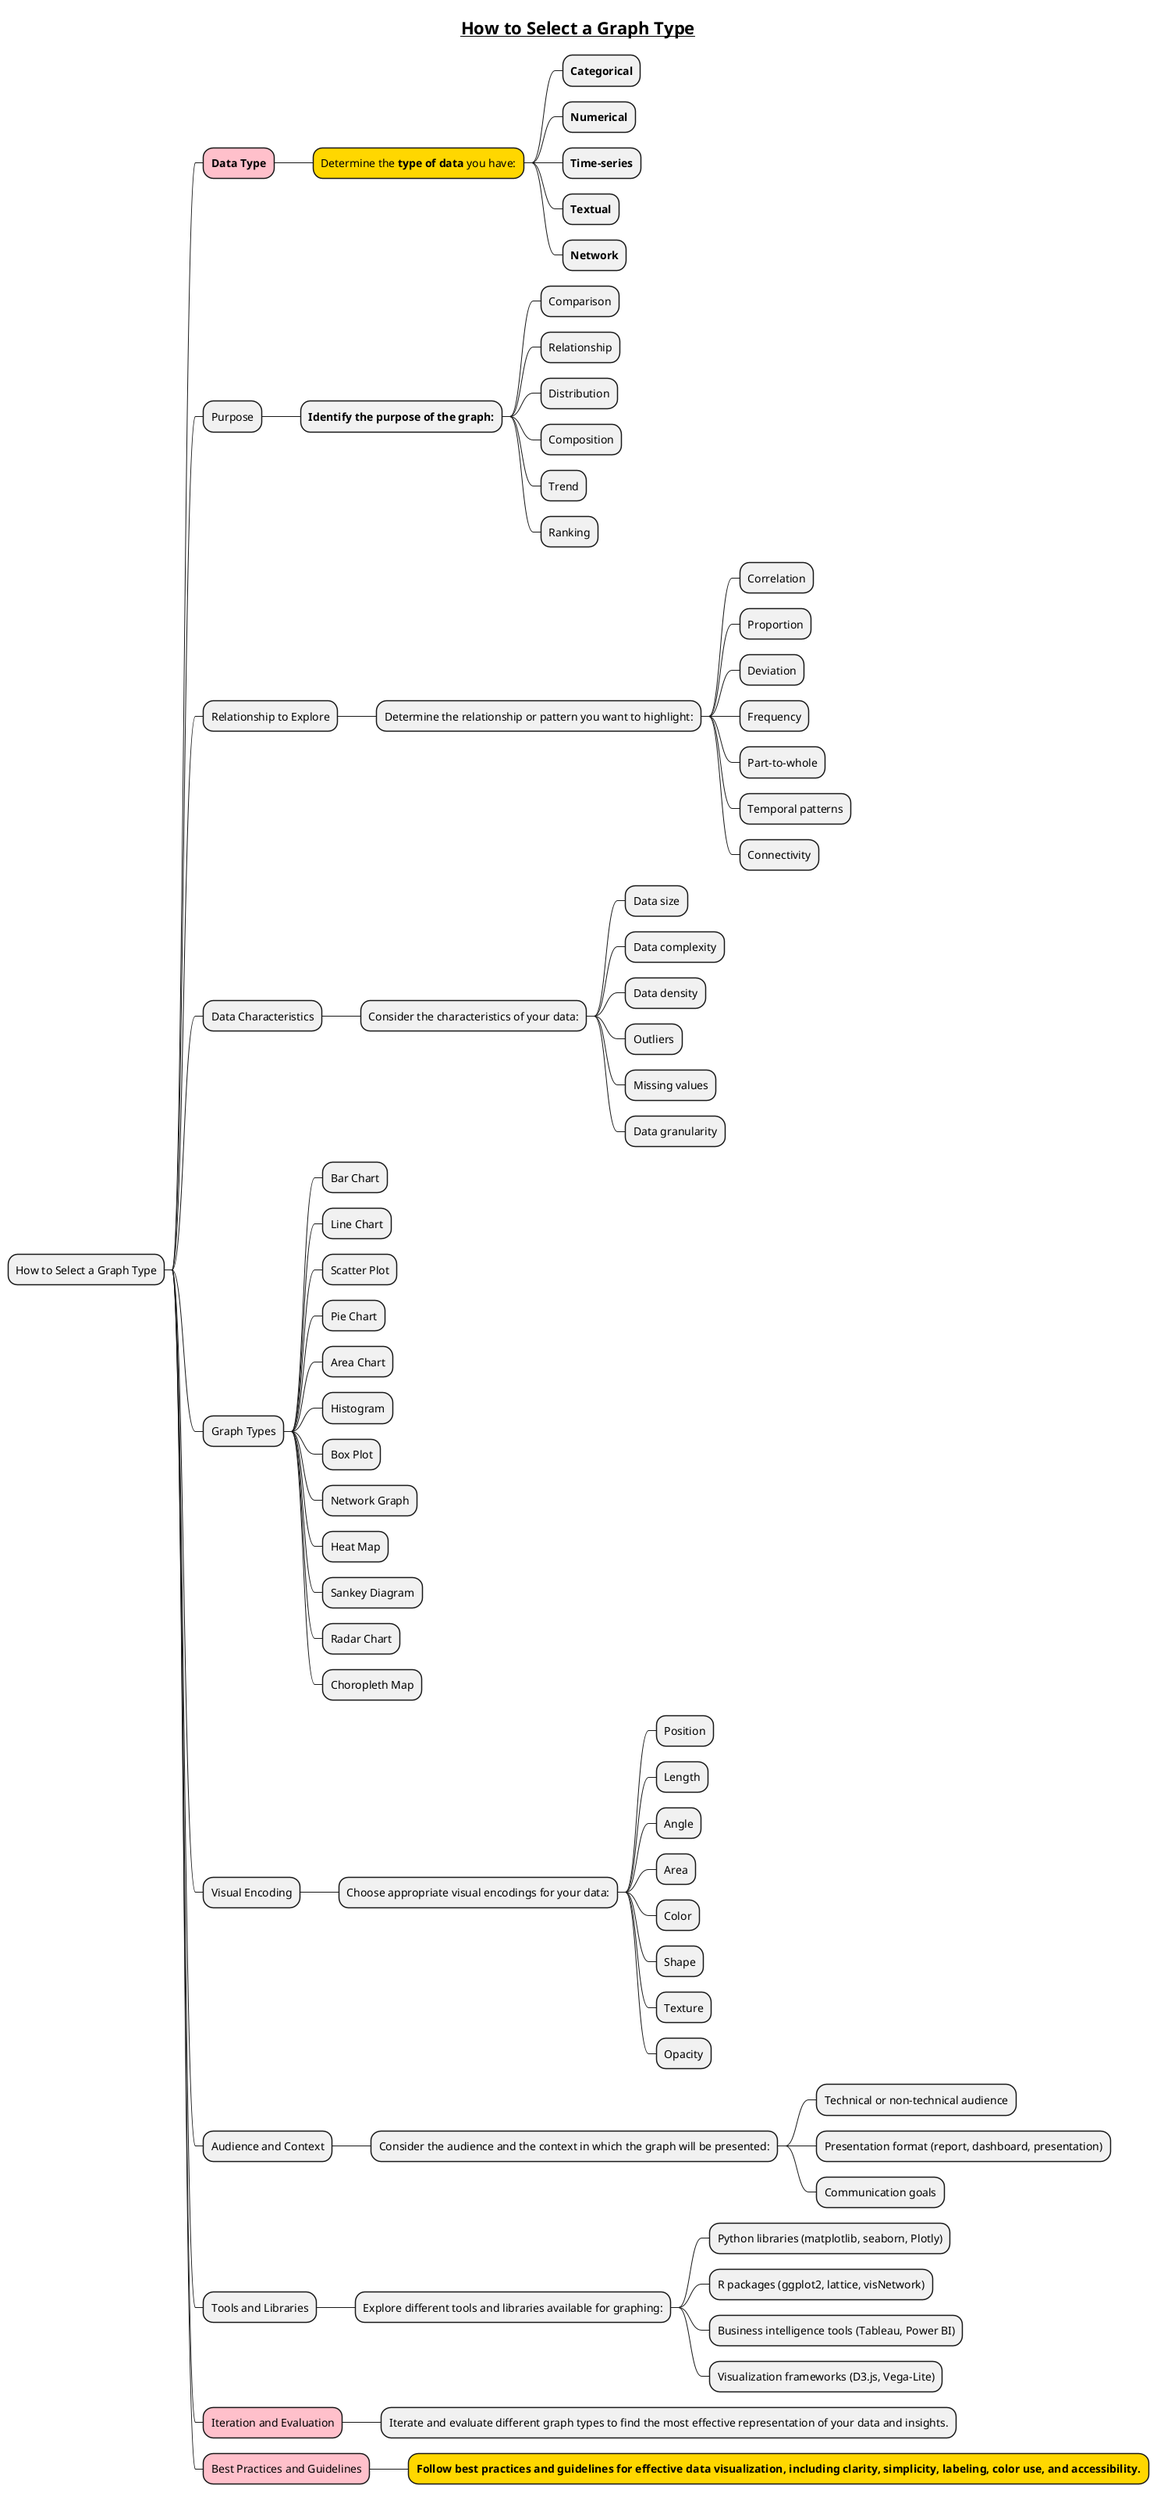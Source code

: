 @startmindmap
title =__How to Select a Graph Type__

* How to Select a Graph Type
**[#pink] **Data Type**
***[#gold] Determine the **type of data** you have:
**** **Categorical**
**** **Numerical**
**** **Time-series**
**** **Textual**
**** **Network**

** Purpose
*** **Identify the purpose of the graph:**
**** Comparison
**** Relationship
**** Distribution
**** Composition
**** Trend
**** Ranking

** Relationship to Explore
*** Determine the relationship or pattern you want to highlight:
**** Correlation
**** Proportion
**** Deviation
**** Frequency
**** Part-to-whole
**** Temporal patterns
**** Connectivity

** Data Characteristics
*** Consider the characteristics of your data:
**** Data size
**** Data complexity
**** Data density
**** Outliers
**** Missing values
**** Data granularity

** Graph Types
*** Bar Chart
*** Line Chart
*** Scatter Plot
*** Pie Chart
*** Area Chart
*** Histogram
*** Box Plot
*** Network Graph
*** Heat Map
*** Sankey Diagram
*** Radar Chart
*** Choropleth Map

** Visual Encoding
*** Choose appropriate visual encodings for your data:
**** Position
**** Length
**** Angle
**** Area
**** Color
**** Shape
**** Texture
**** Opacity

** Audience and Context
*** Consider the audience and the context in which the graph will be presented:
**** Technical or non-technical audience
**** Presentation format (report, dashboard, presentation)
**** Communication goals

** Tools and Libraries
*** Explore different tools and libraries available for graphing:
**** Python libraries (matplotlib, seaborn, Plotly)
**** R packages (ggplot2, lattice, visNetwork)
**** Business intelligence tools (Tableau, Power BI)
**** Visualization frameworks (D3.js, Vega-Lite)

**[#pink] Iteration and Evaluation
*** Iterate and evaluate different graph types to find the most effective representation of your data and insights.

**[#pink] Best Practices and Guidelines
***[#gold] **Follow best practices and guidelines for effective data visualization, including clarity, simplicity, labeling, color use, and accessibility.**

@endmindmap
